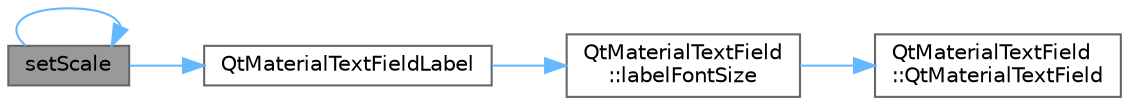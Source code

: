 digraph "setScale"
{
 // LATEX_PDF_SIZE
  bgcolor="transparent";
  edge [fontname=Helvetica,fontsize=10,labelfontname=Helvetica,labelfontsize=10];
  node [fontname=Helvetica,fontsize=10,shape=box,height=0.2,width=0.4];
  rankdir="LR";
  Node1 [id="Node000001",label="setScale",height=0.2,width=0.4,color="gray40", fillcolor="grey60", style="filled", fontcolor="black",tooltip="设置缩放比例"];
  Node1 -> Node2 [id="edge1_Node000001_Node000002",color="steelblue1",style="solid",tooltip=" "];
  Node2 [id="Node000002",label="QtMaterialTextFieldLabel",height=0.2,width=0.4,color="grey40", fillcolor="white", style="filled",URL="$class_qt_material_text_field_label.html#a90a0b61292b728ac75dd78b5711bd615",tooltip="构造函数，初始化标签控件"];
  Node2 -> Node3 [id="edge2_Node000002_Node000003",color="steelblue1",style="solid",tooltip=" "];
  Node3 [id="Node000003",label="QtMaterialTextField\l::labelFontSize",height=0.2,width=0.4,color="grey40", fillcolor="white", style="filled",URL="$class_qt_material_text_field.html#a45083384370cb4f4d1904d0475672419",tooltip="获取标签字体大小"];
  Node3 -> Node4 [id="edge3_Node000003_Node000004",color="steelblue1",style="solid",tooltip=" "];
  Node4 [id="Node000004",label="QtMaterialTextField\l::QtMaterialTextField",height=0.2,width=0.4,color="grey40", fillcolor="white", style="filled",URL="$class_qt_material_text_field.html#a30bf795680f8692812bf52b390e1eb0d",tooltip="构造函数，初始化文本输入框"];
  Node1 -> Node1 [id="edge4_Node000001_Node000001",color="steelblue1",style="solid",tooltip=" "];
}
